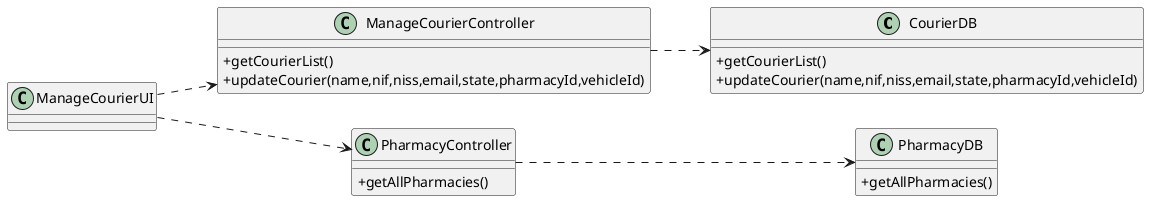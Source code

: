 @startuml
skinparam classAttributeIconSize 0
left to right direction


class CourierDB{
  +getCourierList()
  +updateCourier(name,nif,niss,email,state,pharmacyId,vehicleId)
}

class PharmacyDB{
  +getAllPharmacies()
}


class ManageCourierController {
 +getCourierList()
 +updateCourier(name,nif,niss,email,state,pharmacyId,vehicleId)
}

class PharmacyController {
  +getAllPharmacies()
}

class ManageCourierUI {
}

ManageCourierUI  ..>  ManageCourierController
ManageCourierUI  ..>  PharmacyController
PharmacyController  ..>  PharmacyDB
ManageCourierController  ..>  CourierDB
@enduml

